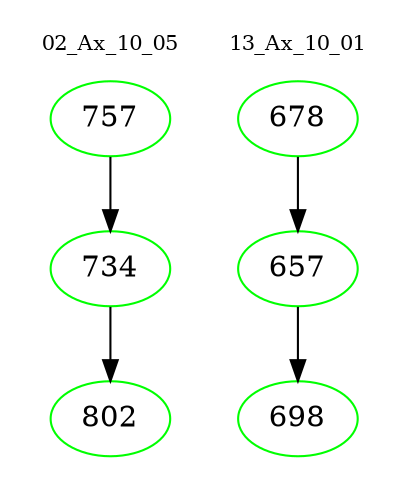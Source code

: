 digraph{
subgraph cluster_0 {
color = white
label = "02_Ax_10_05";
fontsize=10;
T0_757 [label="757", color="green"]
T0_757 -> T0_734 [color="black"]
T0_734 [label="734", color="green"]
T0_734 -> T0_802 [color="black"]
T0_802 [label="802", color="green"]
}
subgraph cluster_1 {
color = white
label = "13_Ax_10_01";
fontsize=10;
T1_678 [label="678", color="green"]
T1_678 -> T1_657 [color="black"]
T1_657 [label="657", color="green"]
T1_657 -> T1_698 [color="black"]
T1_698 [label="698", color="green"]
}
}
